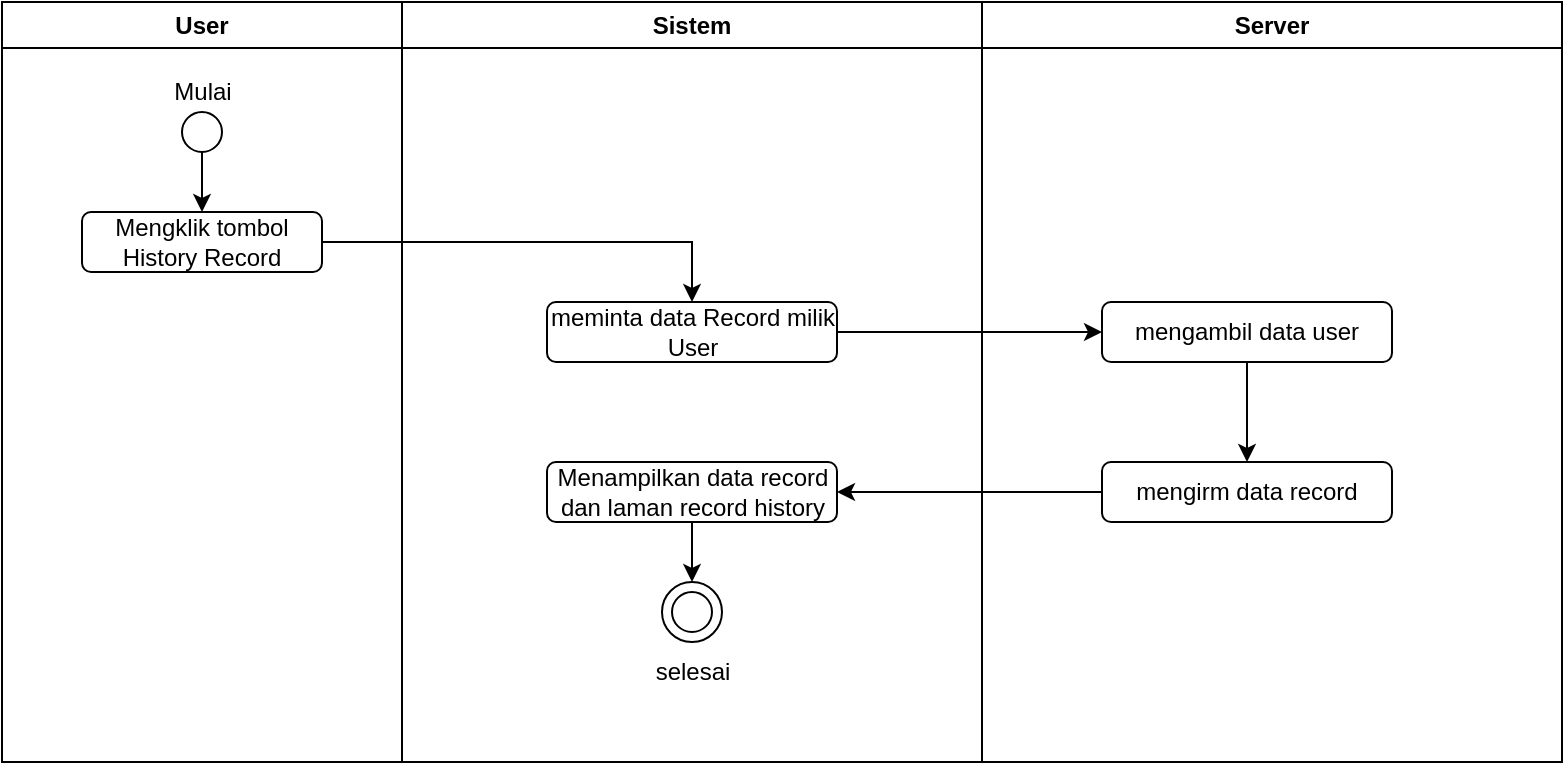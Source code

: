 <mxfile version="24.8.6">
  <diagram id="z13C3koxk65QBiKDtEcK" name="Halaman-1">
    <mxGraphModel dx="1194" dy="638" grid="1" gridSize="10" guides="1" tooltips="1" connect="1" arrows="1" fold="1" page="1" pageScale="1" pageWidth="827" pageHeight="1169" math="0" shadow="0">
      <root>
        <mxCell id="0" />
        <mxCell id="1" parent="0" />
        <mxCell id="g3qyhrG81aiVRIwMgwjY-1" value="User" style="swimlane;whiteSpace=wrap;html=1;" parent="1" vertex="1">
          <mxGeometry x="60" y="30" width="200" height="380" as="geometry" />
        </mxCell>
        <mxCell id="g3qyhrG81aiVRIwMgwjY-7" value="" style="edgeStyle=orthogonalEdgeStyle;rounded=0;orthogonalLoop=1;jettySize=auto;html=1;" parent="g3qyhrG81aiVRIwMgwjY-1" source="g3qyhrG81aiVRIwMgwjY-4" target="g3qyhrG81aiVRIwMgwjY-5" edge="1">
          <mxGeometry relative="1" as="geometry" />
        </mxCell>
        <mxCell id="g3qyhrG81aiVRIwMgwjY-4" value="" style="ellipse;whiteSpace=wrap;html=1;aspect=fixed;color=black;" parent="g3qyhrG81aiVRIwMgwjY-1" vertex="1">
          <mxGeometry x="90" y="55" width="20" height="20" as="geometry" />
        </mxCell>
        <mxCell id="g3qyhrG81aiVRIwMgwjY-5" value="Mengklik tombol History Record" style="rounded=1;whiteSpace=wrap;html=1;" parent="g3qyhrG81aiVRIwMgwjY-1" vertex="1">
          <mxGeometry x="40" y="105" width="120" height="30" as="geometry" />
        </mxCell>
        <mxCell id="g3qyhrG81aiVRIwMgwjY-6" value="Mulai" style="text;html=1;align=center;verticalAlign=middle;resizable=0;points=[];autosize=1;strokeColor=none;fillColor=none;" parent="g3qyhrG81aiVRIwMgwjY-1" vertex="1">
          <mxGeometry x="75" y="30" width="50" height="30" as="geometry" />
        </mxCell>
        <mxCell id="g3qyhrG81aiVRIwMgwjY-2" value="Sistem" style="swimlane;whiteSpace=wrap;html=1;" parent="1" vertex="1">
          <mxGeometry x="260" y="30" width="290" height="380" as="geometry" />
        </mxCell>
        <mxCell id="g3qyhrG81aiVRIwMgwjY-10" style="edgeStyle=orthogonalEdgeStyle;rounded=0;orthogonalLoop=1;jettySize=auto;html=1;" parent="g3qyhrG81aiVRIwMgwjY-2" source="g3qyhrG81aiVRIwMgwjY-8" edge="1">
          <mxGeometry relative="1" as="geometry">
            <mxPoint x="350" y="165" as="targetPoint" />
          </mxGeometry>
        </mxCell>
        <mxCell id="g3qyhrG81aiVRIwMgwjY-8" value="meminta data Record milik User" style="rounded=1;whiteSpace=wrap;html=1;" parent="g3qyhrG81aiVRIwMgwjY-2" vertex="1">
          <mxGeometry x="72.5" y="150" width="145" height="30" as="geometry" />
        </mxCell>
        <mxCell id="g3qyhrG81aiVRIwMgwjY-19" style="edgeStyle=orthogonalEdgeStyle;rounded=0;orthogonalLoop=1;jettySize=auto;html=1;entryX=0.5;entryY=0;entryDx=0;entryDy=0;" parent="g3qyhrG81aiVRIwMgwjY-2" source="g3qyhrG81aiVRIwMgwjY-14" target="g3qyhrG81aiVRIwMgwjY-16" edge="1">
          <mxGeometry relative="1" as="geometry" />
        </mxCell>
        <mxCell id="g3qyhrG81aiVRIwMgwjY-14" value="Menampilkan data record dan laman record history" style="rounded=1;whiteSpace=wrap;html=1;" parent="g3qyhrG81aiVRIwMgwjY-2" vertex="1">
          <mxGeometry x="72.5" y="230" width="145" height="30" as="geometry" />
        </mxCell>
        <mxCell id="g3qyhrG81aiVRIwMgwjY-16" value="" style="ellipse;whiteSpace=wrap;html=1;aspect=fixed;color=black;" parent="g3qyhrG81aiVRIwMgwjY-2" vertex="1">
          <mxGeometry x="130" y="290" width="30" height="30" as="geometry" />
        </mxCell>
        <mxCell id="g3qyhrG81aiVRIwMgwjY-17" value="" style="ellipse;whiteSpace=wrap;html=1;aspect=fixed;color=black;" parent="g3qyhrG81aiVRIwMgwjY-2" vertex="1">
          <mxGeometry x="135" y="295" width="20" height="20" as="geometry" />
        </mxCell>
        <mxCell id="g3qyhrG81aiVRIwMgwjY-20" value="selesai" style="text;html=1;align=center;verticalAlign=middle;resizable=0;points=[];autosize=1;strokeColor=none;fillColor=none;" parent="g3qyhrG81aiVRIwMgwjY-2" vertex="1">
          <mxGeometry x="115" y="320" width="60" height="30" as="geometry" />
        </mxCell>
        <mxCell id="g3qyhrG81aiVRIwMgwjY-3" value="Server" style="swimlane;whiteSpace=wrap;html=1;" parent="1" vertex="1">
          <mxGeometry x="550" y="30" width="290" height="380" as="geometry" />
        </mxCell>
        <mxCell id="g3qyhrG81aiVRIwMgwjY-12" style="edgeStyle=orthogonalEdgeStyle;rounded=0;orthogonalLoop=1;jettySize=auto;html=1;" parent="g3qyhrG81aiVRIwMgwjY-3" source="g3qyhrG81aiVRIwMgwjY-11" edge="1">
          <mxGeometry relative="1" as="geometry">
            <mxPoint x="132.5" y="230" as="targetPoint" />
          </mxGeometry>
        </mxCell>
        <mxCell id="g3qyhrG81aiVRIwMgwjY-11" value="mengambil data user" style="rounded=1;whiteSpace=wrap;html=1;" parent="g3qyhrG81aiVRIwMgwjY-3" vertex="1">
          <mxGeometry x="60" y="150" width="145" height="30" as="geometry" />
        </mxCell>
        <mxCell id="g3qyhrG81aiVRIwMgwjY-13" value="mengirm data record" style="rounded=1;whiteSpace=wrap;html=1;" parent="g3qyhrG81aiVRIwMgwjY-3" vertex="1">
          <mxGeometry x="60" y="230" width="145" height="30" as="geometry" />
        </mxCell>
        <mxCell id="g3qyhrG81aiVRIwMgwjY-9" style="edgeStyle=orthogonalEdgeStyle;rounded=0;orthogonalLoop=1;jettySize=auto;html=1;entryX=0.5;entryY=0;entryDx=0;entryDy=0;" parent="1" source="g3qyhrG81aiVRIwMgwjY-5" target="g3qyhrG81aiVRIwMgwjY-8" edge="1">
          <mxGeometry relative="1" as="geometry">
            <mxPoint x="320" y="150" as="targetPoint" />
          </mxGeometry>
        </mxCell>
        <mxCell id="g3qyhrG81aiVRIwMgwjY-15" style="edgeStyle=orthogonalEdgeStyle;rounded=0;orthogonalLoop=1;jettySize=auto;html=1;entryX=1;entryY=0.5;entryDx=0;entryDy=0;" parent="1" source="g3qyhrG81aiVRIwMgwjY-13" target="g3qyhrG81aiVRIwMgwjY-14" edge="1">
          <mxGeometry relative="1" as="geometry" />
        </mxCell>
      </root>
    </mxGraphModel>
  </diagram>
</mxfile>
